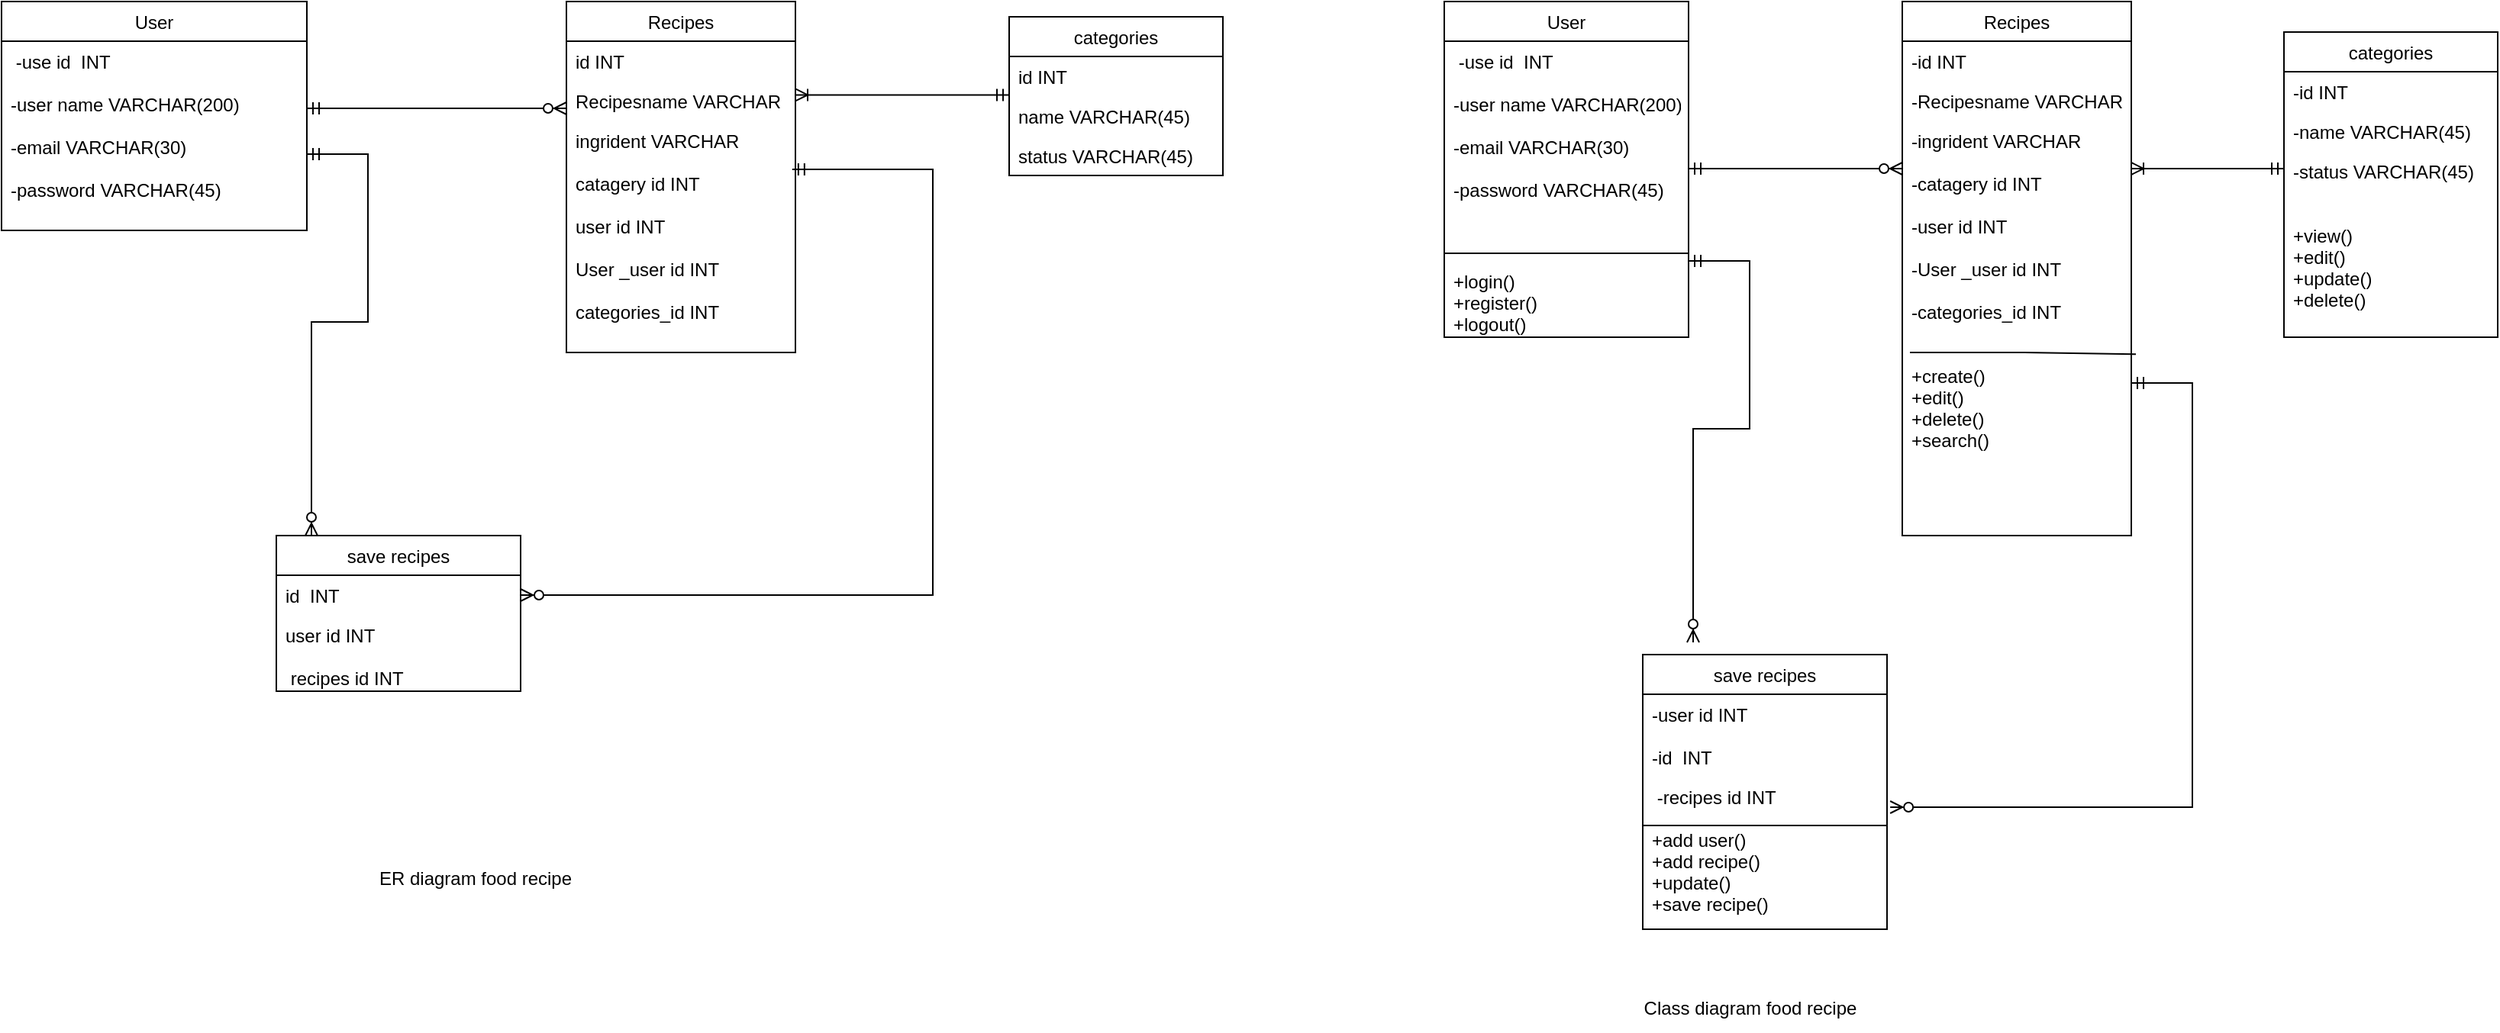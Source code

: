 <mxfile version="20.8.16" type="device" pages="2"><diagram name="Page-1" id="S83gDavHi0sUue42Xnsz"><mxGraphModel dx="1698" dy="768" grid="1" gridSize="10" guides="1" tooltips="1" connect="1" arrows="1" fold="1" page="1" pageScale="1" pageWidth="850" pageHeight="1100" math="0" shadow="0"><root><mxCell id="0"/><mxCell id="1" parent="0"/><mxCell id="FLL16Ng0ua1LMq-mYj6F-1" value="User" style="swimlane;fontStyle=0;childLayout=stackLayout;horizontal=1;startSize=26;fillColor=none;horizontalStack=0;resizeParent=1;resizeParentMax=0;resizeLast=0;collapsible=1;marginBottom=0;" vertex="1" parent="1"><mxGeometry x="970" y="140" width="160" height="220" as="geometry"/></mxCell><mxCell id="FLL16Ng0ua1LMq-mYj6F-2" value=" -use id  INT &#10;&#10;-user name VARCHAR(200)&#10;&#10;-email VARCHAR(30)&#10;&#10;-password VARCHAR(45)" style="text;strokeColor=none;fillColor=none;align=left;verticalAlign=top;spacingLeft=4;spacingRight=4;overflow=hidden;rotatable=0;points=[[0,0.5],[1,0.5]];portConstraint=eastwest;" vertex="1" parent="FLL16Ng0ua1LMq-mYj6F-1"><mxGeometry y="26" width="160" height="134" as="geometry"/></mxCell><mxCell id="FLL16Ng0ua1LMq-mYj6F-3" value="" style="line;strokeWidth=1;rotatable=0;dashed=0;labelPosition=right;align=left;verticalAlign=middle;spacingTop=0;spacingLeft=6;points=[];portConstraint=eastwest;" vertex="1" parent="FLL16Ng0ua1LMq-mYj6F-1"><mxGeometry y="160" width="160" height="10" as="geometry"/></mxCell><mxCell id="FLL16Ng0ua1LMq-mYj6F-4" value="+login()&#10;+register()&#10;+logout()" style="text;strokeColor=none;fillColor=none;align=left;verticalAlign=top;spacingLeft=4;spacingRight=4;overflow=hidden;rotatable=0;points=[[0,0.5],[1,0.5]];portConstraint=eastwest;" vertex="1" parent="FLL16Ng0ua1LMq-mYj6F-1"><mxGeometry y="170" width="160" height="50" as="geometry"/></mxCell><mxCell id="FLL16Ng0ua1LMq-mYj6F-5" value="Recipes" style="swimlane;fontStyle=0;childLayout=stackLayout;horizontal=1;startSize=26;fillColor=none;horizontalStack=0;resizeParent=1;resizeParentMax=0;resizeLast=0;collapsible=1;marginBottom=0;" vertex="1" parent="1"><mxGeometry x="1270" y="140" width="150" height="350" as="geometry"><mxRectangle x="410" y="70" width="80" height="30" as="alternateBounds"/></mxGeometry></mxCell><mxCell id="FLL16Ng0ua1LMq-mYj6F-6" value="-id INT &#10;" style="text;strokeColor=none;fillColor=none;align=left;verticalAlign=top;spacingLeft=4;spacingRight=4;overflow=hidden;rotatable=0;points=[[0,0.5],[1,0.5]];portConstraint=eastwest;" vertex="1" parent="FLL16Ng0ua1LMq-mYj6F-5"><mxGeometry y="26" width="150" height="26" as="geometry"/></mxCell><mxCell id="FLL16Ng0ua1LMq-mYj6F-7" value="-Recipesname VARCHAR&#10;" style="text;strokeColor=none;fillColor=none;align=left;verticalAlign=top;spacingLeft=4;spacingRight=4;overflow=hidden;rotatable=0;points=[[0,0.5],[1,0.5]];portConstraint=eastwest;" vertex="1" parent="FLL16Ng0ua1LMq-mYj6F-5"><mxGeometry y="52" width="150" height="26" as="geometry"/></mxCell><mxCell id="FLL16Ng0ua1LMq-mYj6F-8" value="" style="endArrow=none;html=1;rounded=0;entryX=1.02;entryY=0.563;entryDx=0;entryDy=0;entryPerimeter=0;" edge="1" parent="FLL16Ng0ua1LMq-mYj6F-5" target="FLL16Ng0ua1LMq-mYj6F-9"><mxGeometry width="50" height="50" relative="1" as="geometry"><mxPoint x="5" y="230" as="sourcePoint"/><mxPoint x="140" y="230" as="targetPoint"/><Array as="points"><mxPoint x="80" y="230"/></Array></mxGeometry></mxCell><mxCell id="FLL16Ng0ua1LMq-mYj6F-9" value="-ingrident VARCHAR&#10;&#10;-catagery id INT&#10;&#10;-user id INT&#10;&#10;-User _user id INT&#10;&#10;-categories_id INT &#10;&#10;&#10;+create()&#10;+edit()&#10;+delete()&#10;+search()" style="text;strokeColor=none;fillColor=none;align=left;verticalAlign=top;spacingLeft=4;spacingRight=4;overflow=hidden;rotatable=0;points=[[0,0.5],[1,0.5]];portConstraint=eastwest;" vertex="1" parent="FLL16Ng0ua1LMq-mYj6F-5"><mxGeometry y="78" width="150" height="272" as="geometry"/></mxCell><mxCell id="FLL16Ng0ua1LMq-mYj6F-10" value="categories" style="swimlane;fontStyle=0;childLayout=stackLayout;horizontal=1;startSize=26;fillColor=none;horizontalStack=0;resizeParent=1;resizeParentMax=0;resizeLast=0;collapsible=1;marginBottom=0;" vertex="1" parent="1"><mxGeometry x="1520" y="160" width="140" height="200" as="geometry"/></mxCell><mxCell id="FLL16Ng0ua1LMq-mYj6F-11" value="-id INT&#10;" style="text;strokeColor=none;fillColor=none;align=left;verticalAlign=top;spacingLeft=4;spacingRight=4;overflow=hidden;rotatable=0;points=[[0,0.5],[1,0.5]];portConstraint=eastwest;" vertex="1" parent="FLL16Ng0ua1LMq-mYj6F-10"><mxGeometry y="26" width="140" height="26" as="geometry"/></mxCell><mxCell id="FLL16Ng0ua1LMq-mYj6F-12" value="-name VARCHAR(45)" style="text;strokeColor=none;fillColor=none;align=left;verticalAlign=top;spacingLeft=4;spacingRight=4;overflow=hidden;rotatable=0;points=[[0,0.5],[1,0.5]];portConstraint=eastwest;" vertex="1" parent="FLL16Ng0ua1LMq-mYj6F-10"><mxGeometry y="52" width="140" height="26" as="geometry"/></mxCell><mxCell id="FLL16Ng0ua1LMq-mYj6F-13" value="-status VARCHAR(45)&#10;&#10;&#10;+view()&#10;+edit()&#10;+update()&#10;+delete()&#10;&#10;" style="text;strokeColor=none;fillColor=none;align=left;verticalAlign=top;spacingLeft=4;spacingRight=4;overflow=hidden;rotatable=0;points=[[0,0.5],[1,0.5]];portConstraint=eastwest;" vertex="1" parent="FLL16Ng0ua1LMq-mYj6F-10"><mxGeometry y="78" width="140" height="122" as="geometry"/></mxCell><mxCell id="FLL16Ng0ua1LMq-mYj6F-14" value="save recipes" style="swimlane;fontStyle=0;childLayout=stackLayout;horizontal=1;startSize=26;fillColor=none;horizontalStack=0;resizeParent=1;resizeParentMax=0;resizeLast=0;collapsible=1;marginBottom=0;" vertex="1" parent="1"><mxGeometry x="1100" y="568" width="160" height="180" as="geometry"/></mxCell><mxCell id="FLL16Ng0ua1LMq-mYj6F-15" value="-user id INT" style="text;strokeColor=none;fillColor=none;align=left;verticalAlign=top;spacingLeft=4;spacingRight=4;overflow=hidden;rotatable=0;points=[[0,0.5],[1,0.5]];portConstraint=eastwest;" vertex="1" parent="FLL16Ng0ua1LMq-mYj6F-14"><mxGeometry y="26" width="160" height="28" as="geometry"/></mxCell><mxCell id="FLL16Ng0ua1LMq-mYj6F-16" value="-id  INT" style="text;strokeColor=none;fillColor=none;align=left;verticalAlign=top;spacingLeft=4;spacingRight=4;overflow=hidden;rotatable=0;points=[[0,0.5],[1,0.5]];portConstraint=eastwest;" vertex="1" parent="FLL16Ng0ua1LMq-mYj6F-14"><mxGeometry y="54" width="160" height="26" as="geometry"/></mxCell><mxCell id="FLL16Ng0ua1LMq-mYj6F-17" value="" style="endArrow=none;html=1;rounded=0;" edge="1" parent="FLL16Ng0ua1LMq-mYj6F-14"><mxGeometry width="50" height="50" relative="1" as="geometry"><mxPoint y="112" as="sourcePoint"/><mxPoint x="160" y="112" as="targetPoint"/></mxGeometry></mxCell><mxCell id="FLL16Ng0ua1LMq-mYj6F-18" value=" -recipes id INT&#10;&#10;+add user()&#10;+add recipe()&#10;+update()&#10;+save recipe()" style="text;strokeColor=none;fillColor=none;align=left;verticalAlign=top;spacingLeft=4;spacingRight=4;overflow=hidden;rotatable=0;points=[[0,0.5],[1,0.5]];portConstraint=eastwest;" vertex="1" parent="FLL16Ng0ua1LMq-mYj6F-14"><mxGeometry y="80" width="160" height="100" as="geometry"/></mxCell><mxCell id="FLL16Ng0ua1LMq-mYj6F-19" value="" style="edgeStyle=entityRelationEdgeStyle;fontSize=12;html=1;endArrow=ERzeroToMany;startArrow=ERmandOne;rounded=0;exitX=1;exitY=0.355;exitDx=0;exitDy=0;exitPerimeter=0;" edge="1" parent="1"><mxGeometry width="100" height="100" relative="1" as="geometry"><mxPoint x="1130" y="249.52" as="sourcePoint"/><mxPoint x="1270" y="249.5" as="targetPoint"/></mxGeometry></mxCell><mxCell id="FLL16Ng0ua1LMq-mYj6F-20" value="" style="edgeStyle=orthogonalEdgeStyle;fontSize=12;html=1;endArrow=ERoneToMany;startArrow=ERmandOne;rounded=0;" edge="1" parent="1"><mxGeometry width="100" height="100" relative="1" as="geometry"><mxPoint x="1520" y="249.5" as="sourcePoint"/><mxPoint x="1420" y="249.5" as="targetPoint"/><Array as="points"><mxPoint x="1510" y="249.5"/><mxPoint x="1280" y="249.5"/></Array></mxGeometry></mxCell><mxCell id="FLL16Ng0ua1LMq-mYj6F-21" value="" style="fontSize=12;html=1;endArrow=ERzeroToMany;startArrow=ERmandOne;rounded=0;exitX=0.49;exitY=1.024;exitDx=0;exitDy=0;exitPerimeter=0;edgeStyle=orthogonalEdgeStyle;" edge="1" parent="1"><mxGeometry width="100" height="100" relative="1" as="geometry"><mxPoint x="1130" y="309.996" as="sourcePoint"/><mxPoint x="1133" y="560" as="targetPoint"/><Array as="points"><mxPoint x="1170" y="310"/><mxPoint x="1170" y="420"/><mxPoint x="1133" y="420"/></Array></mxGeometry></mxCell><mxCell id="FLL16Ng0ua1LMq-mYj6F-22" value="" style="fontSize=12;html=1;endArrow=ERzeroToMany;startArrow=ERmandOne;rounded=0;exitX=1;exitY=0.355;exitDx=0;exitDy=0;exitPerimeter=0;edgeStyle=elbowEdgeStyle;entryX=1.013;entryY=0.2;entryDx=0;entryDy=0;entryPerimeter=0;" edge="1" parent="1" target="FLL16Ng0ua1LMq-mYj6F-18"><mxGeometry width="100" height="100" relative="1" as="geometry"><mxPoint x="1420" y="390.02" as="sourcePoint"/><mxPoint x="1270" y="670" as="targetPoint"/><Array as="points"><mxPoint x="1460" y="550"/></Array></mxGeometry></mxCell><mxCell id="FLL16Ng0ua1LMq-mYj6F-24" value="Class diagram food recipe" style="text;html=1;align=center;verticalAlign=middle;resizable=0;points=[];autosize=1;strokeColor=none;fillColor=none;" vertex="1" parent="1"><mxGeometry x="1090" y="785" width="160" height="30" as="geometry"/></mxCell><mxCell id="FLL16Ng0ua1LMq-mYj6F-26" value="User" style="swimlane;fontStyle=0;align=center;verticalAlign=top;childLayout=stackLayout;horizontal=1;startSize=26;horizontalStack=0;resizeParent=1;resizeParentMax=0;resizeLast=0;collapsible=1;marginBottom=0;" vertex="1" parent="1"><mxGeometry x="25" y="140" width="200" height="150" as="geometry"><mxRectangle x="110" y="180" width="70" height="30" as="alternateBounds"/></mxGeometry></mxCell><mxCell id="FLL16Ng0ua1LMq-mYj6F-27" value=" -use id  INT &#10;&#10;-user name VARCHAR(200)&#10;&#10;-email VARCHAR(30)&#10;&#10;-password VARCHAR(45)" style="text;strokeColor=none;fillColor=none;align=left;verticalAlign=top;spacingLeft=4;spacingRight=4;overflow=hidden;rotatable=0;points=[[0,0.5],[1,0.5]];portConstraint=eastwest;" vertex="1" parent="FLL16Ng0ua1LMq-mYj6F-26"><mxGeometry y="26" width="200" height="124" as="geometry"/></mxCell><mxCell id="FLL16Ng0ua1LMq-mYj6F-28" value="Recipes" style="swimlane;fontStyle=0;childLayout=stackLayout;horizontal=1;startSize=26;fillColor=none;horizontalStack=0;resizeParent=1;resizeParentMax=0;resizeLast=0;collapsible=1;marginBottom=0;" vertex="1" parent="1"><mxGeometry x="395" y="140" width="150" height="230" as="geometry"><mxRectangle x="410" y="70" width="80" height="30" as="alternateBounds"/></mxGeometry></mxCell><mxCell id="FLL16Ng0ua1LMq-mYj6F-29" value="id INT &#10;" style="text;strokeColor=none;fillColor=none;align=left;verticalAlign=top;spacingLeft=4;spacingRight=4;overflow=hidden;rotatable=0;points=[[0,0.5],[1,0.5]];portConstraint=eastwest;" vertex="1" parent="FLL16Ng0ua1LMq-mYj6F-28"><mxGeometry y="26" width="150" height="26" as="geometry"/></mxCell><mxCell id="FLL16Ng0ua1LMq-mYj6F-30" value="Recipesname VARCHAR&#10;" style="text;strokeColor=none;fillColor=none;align=left;verticalAlign=top;spacingLeft=4;spacingRight=4;overflow=hidden;rotatable=0;points=[[0,0.5],[1,0.5]];portConstraint=eastwest;" vertex="1" parent="FLL16Ng0ua1LMq-mYj6F-28"><mxGeometry y="52" width="150" height="26" as="geometry"/></mxCell><mxCell id="FLL16Ng0ua1LMq-mYj6F-31" value="ingrident VARCHAR&#10;&#10;catagery id INT&#10;&#10;user id INT&#10;&#10;User _user id INT&#10;&#10;categories_id INT &#10;" style="text;strokeColor=none;fillColor=none;align=left;verticalAlign=top;spacingLeft=4;spacingRight=4;overflow=hidden;rotatable=0;points=[[0,0.5],[1,0.5]];portConstraint=eastwest;" vertex="1" parent="FLL16Ng0ua1LMq-mYj6F-28"><mxGeometry y="78" width="150" height="152" as="geometry"/></mxCell><mxCell id="FLL16Ng0ua1LMq-mYj6F-32" value="categories" style="swimlane;fontStyle=0;childLayout=stackLayout;horizontal=1;startSize=26;fillColor=none;horizontalStack=0;resizeParent=1;resizeParentMax=0;resizeLast=0;collapsible=1;marginBottom=0;" vertex="1" parent="1"><mxGeometry x="685" y="150" width="140" height="104" as="geometry"/></mxCell><mxCell id="FLL16Ng0ua1LMq-mYj6F-33" value="id INT&#10;" style="text;strokeColor=none;fillColor=none;align=left;verticalAlign=top;spacingLeft=4;spacingRight=4;overflow=hidden;rotatable=0;points=[[0,0.5],[1,0.5]];portConstraint=eastwest;" vertex="1" parent="FLL16Ng0ua1LMq-mYj6F-32"><mxGeometry y="26" width="140" height="26" as="geometry"/></mxCell><mxCell id="FLL16Ng0ua1LMq-mYj6F-34" value="name VARCHAR(45)" style="text;strokeColor=none;fillColor=none;align=left;verticalAlign=top;spacingLeft=4;spacingRight=4;overflow=hidden;rotatable=0;points=[[0,0.5],[1,0.5]];portConstraint=eastwest;" vertex="1" parent="FLL16Ng0ua1LMq-mYj6F-32"><mxGeometry y="52" width="140" height="26" as="geometry"/></mxCell><mxCell id="FLL16Ng0ua1LMq-mYj6F-35" value="status VARCHAR(45)" style="text;strokeColor=none;fillColor=none;align=left;verticalAlign=top;spacingLeft=4;spacingRight=4;overflow=hidden;rotatable=0;points=[[0,0.5],[1,0.5]];portConstraint=eastwest;" vertex="1" parent="FLL16Ng0ua1LMq-mYj6F-32"><mxGeometry y="78" width="140" height="26" as="geometry"/></mxCell><mxCell id="FLL16Ng0ua1LMq-mYj6F-36" value="" style="edgeStyle=entityRelationEdgeStyle;fontSize=12;html=1;endArrow=ERzeroToMany;startArrow=ERmandOne;rounded=0;exitX=1;exitY=0.355;exitDx=0;exitDy=0;exitPerimeter=0;" edge="1" parent="1" source="FLL16Ng0ua1LMq-mYj6F-27"><mxGeometry width="100" height="100" relative="1" as="geometry"><mxPoint x="235" y="211.5" as="sourcePoint"/><mxPoint x="395" y="210" as="targetPoint"/></mxGeometry></mxCell><mxCell id="FLL16Ng0ua1LMq-mYj6F-37" value="save recipes" style="swimlane;fontStyle=0;childLayout=stackLayout;horizontal=1;startSize=26;fillColor=none;horizontalStack=0;resizeParent=1;resizeParentMax=0;resizeLast=0;collapsible=1;marginBottom=0;" vertex="1" parent="1"><mxGeometry x="205" y="490" width="160" height="102" as="geometry"/></mxCell><mxCell id="FLL16Ng0ua1LMq-mYj6F-38" value="id  INT" style="text;strokeColor=none;fillColor=none;align=left;verticalAlign=top;spacingLeft=4;spacingRight=4;overflow=hidden;rotatable=0;points=[[0,0.5],[1,0.5]];portConstraint=eastwest;" vertex="1" parent="FLL16Ng0ua1LMq-mYj6F-37"><mxGeometry y="26" width="160" height="26" as="geometry"/></mxCell><mxCell id="FLL16Ng0ua1LMq-mYj6F-39" value="user id INT" style="text;strokeColor=none;fillColor=none;align=left;verticalAlign=top;spacingLeft=4;spacingRight=4;overflow=hidden;rotatable=0;points=[[0,0.5],[1,0.5]];portConstraint=eastwest;" vertex="1" parent="FLL16Ng0ua1LMq-mYj6F-37"><mxGeometry y="52" width="160" height="28" as="geometry"/></mxCell><mxCell id="FLL16Ng0ua1LMq-mYj6F-40" value=" recipes id INT" style="text;strokeColor=none;fillColor=none;align=left;verticalAlign=top;spacingLeft=4;spacingRight=4;overflow=hidden;rotatable=0;points=[[0,0.5],[1,0.5]];portConstraint=eastwest;" vertex="1" parent="FLL16Ng0ua1LMq-mYj6F-37"><mxGeometry y="80" width="160" height="22" as="geometry"/></mxCell><mxCell id="FLL16Ng0ua1LMq-mYj6F-41" value="" style="edgeStyle=orthogonalEdgeStyle;fontSize=12;html=1;endArrow=ERoneToMany;startArrow=ERmandOne;rounded=0;" edge="1" parent="1"><mxGeometry width="100" height="100" relative="1" as="geometry"><mxPoint x="685" y="201.23" as="sourcePoint"/><mxPoint x="545" y="201.23" as="targetPoint"/><Array as="points"><mxPoint x="655" y="201.23"/></Array></mxGeometry></mxCell><mxCell id="FLL16Ng0ua1LMq-mYj6F-42" value="" style="fontSize=12;html=1;endArrow=ERzeroToMany;startArrow=ERmandOne;rounded=0;exitX=0.49;exitY=1.024;exitDx=0;exitDy=0;exitPerimeter=0;edgeStyle=orthogonalEdgeStyle;" edge="1" parent="1"><mxGeometry width="100" height="100" relative="1" as="geometry"><mxPoint x="225" y="239.996" as="sourcePoint"/><mxPoint x="228" y="490" as="targetPoint"/><Array as="points"><mxPoint x="265" y="240"/><mxPoint x="265" y="350"/><mxPoint x="228" y="350"/></Array></mxGeometry></mxCell><mxCell id="FLL16Ng0ua1LMq-mYj6F-43" value="" style="fontSize=12;html=1;endArrow=ERzeroToMany;startArrow=ERmandOne;rounded=0;exitX=1;exitY=0.355;exitDx=0;exitDy=0;exitPerimeter=0;edgeStyle=elbowEdgeStyle;entryX=1;entryY=0.5;entryDx=0;entryDy=0;" edge="1" parent="1" target="FLL16Ng0ua1LMq-mYj6F-38"><mxGeometry width="100" height="100" relative="1" as="geometry"><mxPoint x="542.92" y="250" as="sourcePoint"/><mxPoint x="385.0" y="527.98" as="targetPoint"/><Array as="points"><mxPoint x="635" y="370"/><mxPoint x="582.92" y="409.98"/></Array></mxGeometry></mxCell><mxCell id="FLL16Ng0ua1LMq-mYj6F-44" value="ER diagram food recipe" style="text;html=1;align=center;verticalAlign=middle;resizable=0;points=[];autosize=1;strokeColor=none;fillColor=none;" vertex="1" parent="1"><mxGeometry x="260" y="700" width="150" height="30" as="geometry"/></mxCell></root></mxGraphModel></diagram><diagram id="ebjn3rTulHsA7bLqmSsf" name="Page-2"><mxGraphModel dx="1577" dy="713" grid="1" gridSize="10" guides="1" tooltips="1" connect="1" arrows="1" fold="1" page="1" pageScale="1" pageWidth="850" pageHeight="1100" math="0" shadow="0"><root><mxCell id="0"/><mxCell id="1" parent="0"/><mxCell id="3gXWqBxB2PNotHfleWvi-1" value="User" style="swimlane;fontStyle=0;childLayout=stackLayout;horizontal=1;startSize=26;fillColor=none;horizontalStack=0;resizeParent=1;resizeParentMax=0;resizeLast=0;collapsible=1;marginBottom=0;" parent="1" vertex="1"><mxGeometry x="40" y="40" width="160" height="220" as="geometry"/></mxCell><mxCell id="3gXWqBxB2PNotHfleWvi-3" value=" -use id  INT &#10;&#10;-user name VARCHAR(200)&#10;&#10;-email VARCHAR(30)&#10;&#10;-password VARCHAR(45)" style="text;strokeColor=none;fillColor=none;align=left;verticalAlign=top;spacingLeft=4;spacingRight=4;overflow=hidden;rotatable=0;points=[[0,0.5],[1,0.5]];portConstraint=eastwest;" parent="3gXWqBxB2PNotHfleWvi-1" vertex="1"><mxGeometry y="26" width="160" height="134" as="geometry"/></mxCell><mxCell id="3gXWqBxB2PNotHfleWvi-5" value="" style="line;strokeWidth=1;rotatable=0;dashed=0;labelPosition=right;align=left;verticalAlign=middle;spacingTop=0;spacingLeft=6;points=[];portConstraint=eastwest;" parent="3gXWqBxB2PNotHfleWvi-1" vertex="1"><mxGeometry y="160" width="160" height="10" as="geometry"/></mxCell><mxCell id="3gXWqBxB2PNotHfleWvi-4" value="+login()&#10;+register()&#10;+logout()" style="text;strokeColor=none;fillColor=none;align=left;verticalAlign=top;spacingLeft=4;spacingRight=4;overflow=hidden;rotatable=0;points=[[0,0.5],[1,0.5]];portConstraint=eastwest;" parent="3gXWqBxB2PNotHfleWvi-1" vertex="1"><mxGeometry y="170" width="160" height="50" as="geometry"/></mxCell><mxCell id="rMMO1d8QPc3E_VgiApys-1" value="Recipes" style="swimlane;fontStyle=0;childLayout=stackLayout;horizontal=1;startSize=26;fillColor=none;horizontalStack=0;resizeParent=1;resizeParentMax=0;resizeLast=0;collapsible=1;marginBottom=0;" parent="1" vertex="1"><mxGeometry x="340" y="40" width="150" height="350" as="geometry"><mxRectangle x="410" y="70" width="80" height="30" as="alternateBounds"/></mxGeometry></mxCell><mxCell id="rMMO1d8QPc3E_VgiApys-2" value="-id INT &#10;" style="text;strokeColor=none;fillColor=none;align=left;verticalAlign=top;spacingLeft=4;spacingRight=4;overflow=hidden;rotatable=0;points=[[0,0.5],[1,0.5]];portConstraint=eastwest;" parent="rMMO1d8QPc3E_VgiApys-1" vertex="1"><mxGeometry y="26" width="150" height="26" as="geometry"/></mxCell><mxCell id="rMMO1d8QPc3E_VgiApys-3" value="-Recipesname VARCHAR&#10;" style="text;strokeColor=none;fillColor=none;align=left;verticalAlign=top;spacingLeft=4;spacingRight=4;overflow=hidden;rotatable=0;points=[[0,0.5],[1,0.5]];portConstraint=eastwest;" parent="rMMO1d8QPc3E_VgiApys-1" vertex="1"><mxGeometry y="52" width="150" height="26" as="geometry"/></mxCell><mxCell id="rMMO1d8QPc3E_VgiApys-7" value="" style="endArrow=none;html=1;rounded=0;entryX=1.02;entryY=0.563;entryDx=0;entryDy=0;entryPerimeter=0;" parent="rMMO1d8QPc3E_VgiApys-1" target="rMMO1d8QPc3E_VgiApys-4" edge="1"><mxGeometry width="50" height="50" relative="1" as="geometry"><mxPoint x="5" y="230" as="sourcePoint"/><mxPoint x="140" y="230" as="targetPoint"/><Array as="points"><mxPoint x="80" y="230"/></Array></mxGeometry></mxCell><mxCell id="rMMO1d8QPc3E_VgiApys-4" value="-ingrident VARCHAR&#10;&#10;-catagery id INT&#10;&#10;-user id INT&#10;&#10;-User _user id INT&#10;&#10;-categories_id INT &#10;&#10;&#10;+create()&#10;+edit()&#10;+delete()&#10;+search()" style="text;strokeColor=none;fillColor=none;align=left;verticalAlign=top;spacingLeft=4;spacingRight=4;overflow=hidden;rotatable=0;points=[[0,0.5],[1,0.5]];portConstraint=eastwest;" parent="rMMO1d8QPc3E_VgiApys-1" vertex="1"><mxGeometry y="78" width="150" height="272" as="geometry"/></mxCell><mxCell id="IeAELlqxmHWrUyBYN37I-1" value="categories" style="swimlane;fontStyle=0;childLayout=stackLayout;horizontal=1;startSize=26;fillColor=none;horizontalStack=0;resizeParent=1;resizeParentMax=0;resizeLast=0;collapsible=1;marginBottom=0;" parent="1" vertex="1"><mxGeometry x="590" y="60" width="140" height="200" as="geometry"/></mxCell><mxCell id="IeAELlqxmHWrUyBYN37I-2" value="-id INT&#10;" style="text;strokeColor=none;fillColor=none;align=left;verticalAlign=top;spacingLeft=4;spacingRight=4;overflow=hidden;rotatable=0;points=[[0,0.5],[1,0.5]];portConstraint=eastwest;" parent="IeAELlqxmHWrUyBYN37I-1" vertex="1"><mxGeometry y="26" width="140" height="26" as="geometry"/></mxCell><mxCell id="IeAELlqxmHWrUyBYN37I-3" value="-name VARCHAR(45)" style="text;strokeColor=none;fillColor=none;align=left;verticalAlign=top;spacingLeft=4;spacingRight=4;overflow=hidden;rotatable=0;points=[[0,0.5],[1,0.5]];portConstraint=eastwest;" parent="IeAELlqxmHWrUyBYN37I-1" vertex="1"><mxGeometry y="52" width="140" height="26" as="geometry"/></mxCell><mxCell id="IeAELlqxmHWrUyBYN37I-4" value="-status VARCHAR(45)&#10;&#10;&#10;+view()&#10;+edit()&#10;+update()&#10;+delete()&#10;&#10;" style="text;strokeColor=none;fillColor=none;align=left;verticalAlign=top;spacingLeft=4;spacingRight=4;overflow=hidden;rotatable=0;points=[[0,0.5],[1,0.5]];portConstraint=eastwest;" parent="IeAELlqxmHWrUyBYN37I-1" vertex="1"><mxGeometry y="78" width="140" height="122" as="geometry"/></mxCell><mxCell id="uuRHGHnZoRlDs7cLoC_B-1" value="save recipes" style="swimlane;fontStyle=0;childLayout=stackLayout;horizontal=1;startSize=26;fillColor=none;horizontalStack=0;resizeParent=1;resizeParentMax=0;resizeLast=0;collapsible=1;marginBottom=0;" vertex="1" parent="1"><mxGeometry x="170" y="468" width="160" height="180" as="geometry"/></mxCell><mxCell id="uuRHGHnZoRlDs7cLoC_B-3" value="-user id INT" style="text;strokeColor=none;fillColor=none;align=left;verticalAlign=top;spacingLeft=4;spacingRight=4;overflow=hidden;rotatable=0;points=[[0,0.5],[1,0.5]];portConstraint=eastwest;" vertex="1" parent="uuRHGHnZoRlDs7cLoC_B-1"><mxGeometry y="26" width="160" height="28" as="geometry"/></mxCell><mxCell id="uuRHGHnZoRlDs7cLoC_B-2" value="-id  INT" style="text;strokeColor=none;fillColor=none;align=left;verticalAlign=top;spacingLeft=4;spacingRight=4;overflow=hidden;rotatable=0;points=[[0,0.5],[1,0.5]];portConstraint=eastwest;" vertex="1" parent="uuRHGHnZoRlDs7cLoC_B-1"><mxGeometry y="54" width="160" height="26" as="geometry"/></mxCell><mxCell id="uuRHGHnZoRlDs7cLoC_B-5" value="" style="endArrow=none;html=1;rounded=0;" edge="1" parent="uuRHGHnZoRlDs7cLoC_B-1"><mxGeometry width="50" height="50" relative="1" as="geometry"><mxPoint y="112" as="sourcePoint"/><mxPoint x="160" y="112" as="targetPoint"/></mxGeometry></mxCell><mxCell id="uuRHGHnZoRlDs7cLoC_B-4" value=" -recipes id INT&#10;&#10;+add user()&#10;+add recipe()&#10;+update()&#10;+save recipe()" style="text;strokeColor=none;fillColor=none;align=left;verticalAlign=top;spacingLeft=4;spacingRight=4;overflow=hidden;rotatable=0;points=[[0,0.5],[1,0.5]];portConstraint=eastwest;" vertex="1" parent="uuRHGHnZoRlDs7cLoC_B-1"><mxGeometry y="80" width="160" height="100" as="geometry"/></mxCell><mxCell id="7rQGKZp84AnFqiO-Strn-1" value="" style="edgeStyle=entityRelationEdgeStyle;fontSize=12;html=1;endArrow=ERzeroToMany;startArrow=ERmandOne;rounded=0;exitX=1;exitY=0.355;exitDx=0;exitDy=0;exitPerimeter=0;" edge="1" parent="1"><mxGeometry width="100" height="100" relative="1" as="geometry"><mxPoint x="200" y="149.52" as="sourcePoint"/><mxPoint x="340" y="149.5" as="targetPoint"/></mxGeometry></mxCell><mxCell id="YictoB8lnnn7AI99CHzb-1" value="" style="edgeStyle=orthogonalEdgeStyle;fontSize=12;html=1;endArrow=ERoneToMany;startArrow=ERmandOne;rounded=0;" edge="1" parent="1"><mxGeometry width="100" height="100" relative="1" as="geometry"><mxPoint x="590" y="149.5" as="sourcePoint"/><mxPoint x="490" y="149.5" as="targetPoint"/><Array as="points"><mxPoint x="580" y="149.5"/><mxPoint x="350" y="149.5"/></Array></mxGeometry></mxCell><mxCell id="obtB8WbgQhdJHluUBKc--1" value="" style="fontSize=12;html=1;endArrow=ERzeroToMany;startArrow=ERmandOne;rounded=0;exitX=0.49;exitY=1.024;exitDx=0;exitDy=0;exitPerimeter=0;edgeStyle=orthogonalEdgeStyle;" edge="1" parent="1"><mxGeometry width="100" height="100" relative="1" as="geometry"><mxPoint x="200" y="209.996" as="sourcePoint"/><mxPoint x="203" y="460" as="targetPoint"/><Array as="points"><mxPoint x="240" y="210"/><mxPoint x="240" y="320"/><mxPoint x="203" y="320"/></Array></mxGeometry></mxCell><mxCell id="nrv87bZJCwQIXjnWSEcU-7" value="" style="fontSize=12;html=1;endArrow=ERzeroToMany;startArrow=ERmandOne;rounded=0;exitX=1;exitY=0.355;exitDx=0;exitDy=0;exitPerimeter=0;edgeStyle=elbowEdgeStyle;entryX=1.013;entryY=0.2;entryDx=0;entryDy=0;entryPerimeter=0;" edge="1" parent="1" target="uuRHGHnZoRlDs7cLoC_B-4"><mxGeometry width="100" height="100" relative="1" as="geometry"><mxPoint x="490" y="290.02" as="sourcePoint"/><mxPoint x="340" y="570" as="targetPoint"/><Array as="points"><mxPoint x="530" y="450"/></Array></mxGeometry></mxCell></root></mxGraphModel></diagram></mxfile>